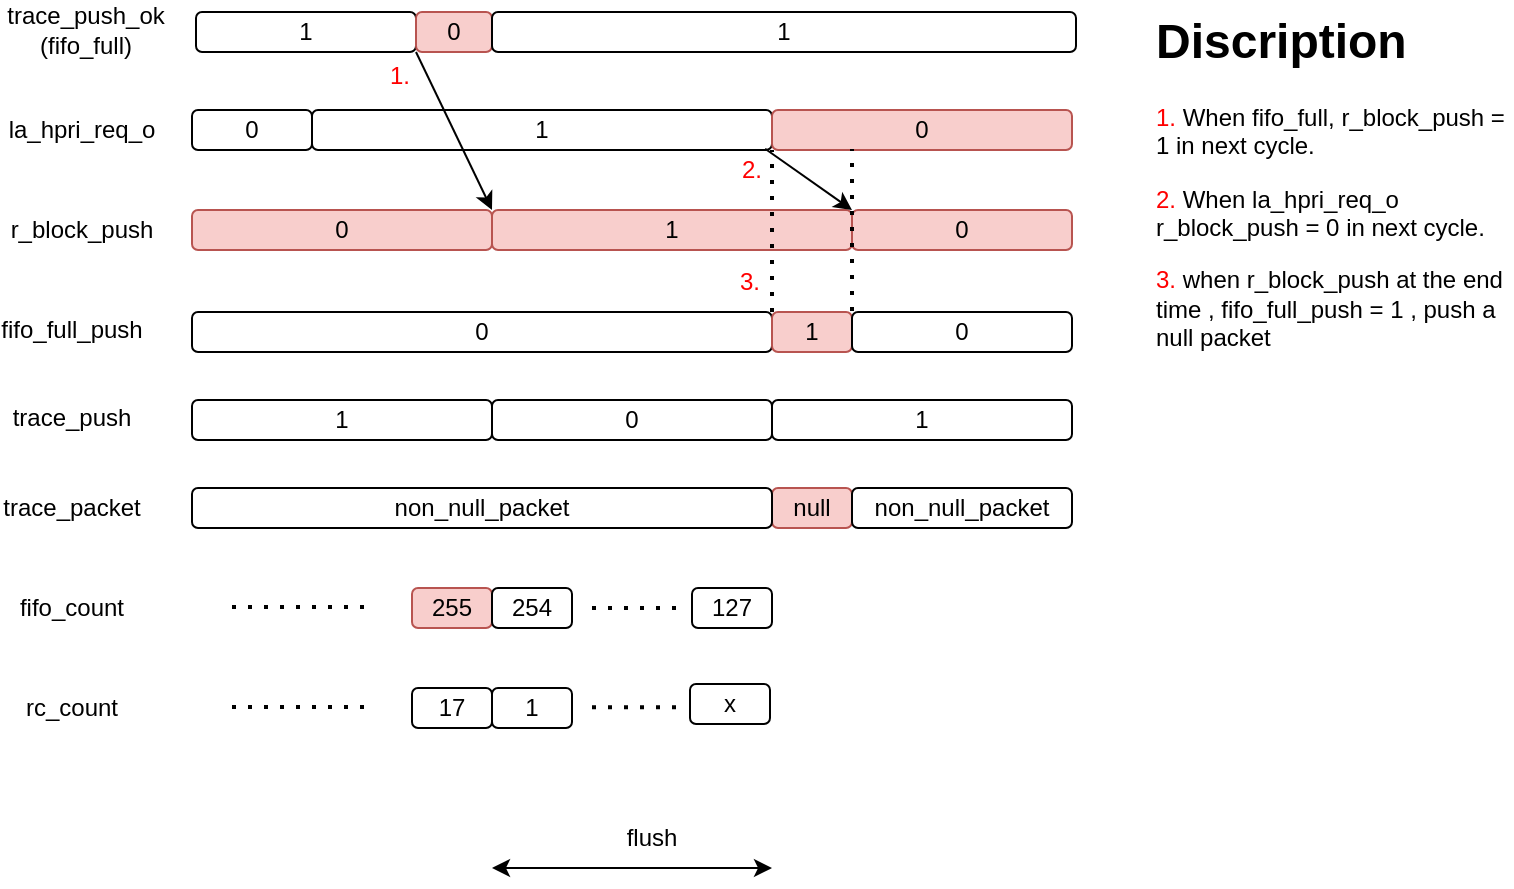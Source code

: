 <mxfile version="24.7.8">
  <diagram name="第 1 页" id="PkPV1OZMY7ycfheZ3SkU">
    <mxGraphModel dx="830" dy="456" grid="1" gridSize="10" guides="1" tooltips="1" connect="1" arrows="1" fold="1" page="1" pageScale="1" pageWidth="827" pageHeight="1169" math="0" shadow="0">
      <root>
        <mxCell id="0" />
        <mxCell id="1" parent="0" />
        <mxCell id="ULnKfo1_bliNPHCNHlr4-1" value="null" style="rounded=1;whiteSpace=wrap;html=1;fillColor=#f8cecc;strokeColor=#b85450;" vertex="1" parent="1">
          <mxGeometry x="420" y="274" width="40" height="20" as="geometry" />
        </mxCell>
        <mxCell id="ULnKfo1_bliNPHCNHlr4-3" value="non_null_packet" style="rounded=1;whiteSpace=wrap;html=1;" vertex="1" parent="1">
          <mxGeometry x="130" y="274" width="290" height="20" as="geometry" />
        </mxCell>
        <mxCell id="ULnKfo1_bliNPHCNHlr4-4" value="255" style="rounded=1;whiteSpace=wrap;html=1;fillColor=#f8cecc;strokeColor=#b85450;" vertex="1" parent="1">
          <mxGeometry x="240" y="324" width="40" height="20" as="geometry" />
        </mxCell>
        <mxCell id="ULnKfo1_bliNPHCNHlr4-5" value="17" style="rounded=1;whiteSpace=wrap;html=1;" vertex="1" parent="1">
          <mxGeometry x="240" y="374" width="40" height="20" as="geometry" />
        </mxCell>
        <mxCell id="ULnKfo1_bliNPHCNHlr4-6" value="1" style="rounded=1;whiteSpace=wrap;html=1;" vertex="1" parent="1">
          <mxGeometry x="280" y="374" width="40" height="20" as="geometry" />
        </mxCell>
        <mxCell id="ULnKfo1_bliNPHCNHlr4-7" value="rc_count" style="text;html=1;align=center;verticalAlign=middle;whiteSpace=wrap;rounded=0;" vertex="1" parent="1">
          <mxGeometry x="40" y="369" width="60" height="30" as="geometry" />
        </mxCell>
        <mxCell id="ULnKfo1_bliNPHCNHlr4-8" value="fifo_count" style="text;html=1;align=center;verticalAlign=middle;whiteSpace=wrap;rounded=0;" vertex="1" parent="1">
          <mxGeometry x="40" y="319" width="60" height="30" as="geometry" />
        </mxCell>
        <mxCell id="ULnKfo1_bliNPHCNHlr4-9" value="trace_packet" style="text;html=1;align=center;verticalAlign=middle;whiteSpace=wrap;rounded=0;" vertex="1" parent="1">
          <mxGeometry x="40" y="269" width="60" height="30" as="geometry" />
        </mxCell>
        <mxCell id="ULnKfo1_bliNPHCNHlr4-10" value="" style="endArrow=none;dashed=1;html=1;dashPattern=1 3;strokeWidth=2;rounded=0;" edge="1" parent="1">
          <mxGeometry width="50" height="50" relative="1" as="geometry">
            <mxPoint x="150" y="383.5" as="sourcePoint" />
            <mxPoint x="220" y="383.5" as="targetPoint" />
          </mxGeometry>
        </mxCell>
        <mxCell id="ULnKfo1_bliNPHCNHlr4-11" value="" style="endArrow=none;dashed=1;html=1;dashPattern=1 3;strokeWidth=2;rounded=0;" edge="1" parent="1">
          <mxGeometry width="50" height="50" relative="1" as="geometry">
            <mxPoint x="150" y="333.5" as="sourcePoint" />
            <mxPoint x="220" y="333.5" as="targetPoint" />
          </mxGeometry>
        </mxCell>
        <mxCell id="ULnKfo1_bliNPHCNHlr4-12" value="254" style="rounded=1;whiteSpace=wrap;html=1;" vertex="1" parent="1">
          <mxGeometry x="280" y="324" width="40" height="20" as="geometry" />
        </mxCell>
        <mxCell id="ULnKfo1_bliNPHCNHlr4-13" value="" style="endArrow=classic;startArrow=classic;html=1;rounded=0;" edge="1" parent="1">
          <mxGeometry width="50" height="50" relative="1" as="geometry">
            <mxPoint x="280" y="464" as="sourcePoint" />
            <mxPoint x="420" y="464" as="targetPoint" />
          </mxGeometry>
        </mxCell>
        <mxCell id="ULnKfo1_bliNPHCNHlr4-15" value="flush" style="text;html=1;align=center;verticalAlign=middle;whiteSpace=wrap;rounded=0;" vertex="1" parent="1">
          <mxGeometry x="330" y="434" width="60" height="30" as="geometry" />
        </mxCell>
        <mxCell id="ULnKfo1_bliNPHCNHlr4-16" value="non_null_packet" style="rounded=1;whiteSpace=wrap;html=1;" vertex="1" parent="1">
          <mxGeometry x="460" y="274" width="110" height="20" as="geometry" />
        </mxCell>
        <mxCell id="ULnKfo1_bliNPHCNHlr4-17" value="127" style="rounded=1;whiteSpace=wrap;html=1;" vertex="1" parent="1">
          <mxGeometry x="380" y="324" width="40" height="20" as="geometry" />
        </mxCell>
        <mxCell id="ULnKfo1_bliNPHCNHlr4-18" value="" style="endArrow=none;dashed=1;html=1;dashPattern=1 3;strokeWidth=2;rounded=0;" edge="1" parent="1">
          <mxGeometry width="50" height="50" relative="1" as="geometry">
            <mxPoint x="330" y="334" as="sourcePoint" />
            <mxPoint x="373" y="334" as="targetPoint" />
          </mxGeometry>
        </mxCell>
        <mxCell id="ULnKfo1_bliNPHCNHlr4-20" value="" style="endArrow=none;dashed=1;html=1;dashPattern=1 3;strokeWidth=2;rounded=0;" edge="1" parent="1">
          <mxGeometry width="50" height="50" relative="1" as="geometry">
            <mxPoint x="330" y="383.58" as="sourcePoint" />
            <mxPoint x="373" y="383.58" as="targetPoint" />
          </mxGeometry>
        </mxCell>
        <mxCell id="ULnKfo1_bliNPHCNHlr4-21" value="x" style="rounded=1;whiteSpace=wrap;html=1;" vertex="1" parent="1">
          <mxGeometry x="379" y="372" width="40" height="20" as="geometry" />
        </mxCell>
        <mxCell id="ULnKfo1_bliNPHCNHlr4-22" value="trace_push" style="text;html=1;align=center;verticalAlign=middle;whiteSpace=wrap;rounded=0;" vertex="1" parent="1">
          <mxGeometry x="40" y="224" width="60" height="30" as="geometry" />
        </mxCell>
        <mxCell id="ULnKfo1_bliNPHCNHlr4-23" value="1" style="rounded=1;whiteSpace=wrap;html=1;" vertex="1" parent="1">
          <mxGeometry x="130" y="230" width="150" height="20" as="geometry" />
        </mxCell>
        <mxCell id="ULnKfo1_bliNPHCNHlr4-24" value="0" style="rounded=1;whiteSpace=wrap;html=1;" vertex="1" parent="1">
          <mxGeometry x="280" y="230" width="140" height="20" as="geometry" />
        </mxCell>
        <mxCell id="ULnKfo1_bliNPHCNHlr4-25" value="1" style="rounded=1;whiteSpace=wrap;html=1;" vertex="1" parent="1">
          <mxGeometry x="420" y="230" width="150" height="20" as="geometry" />
        </mxCell>
        <mxCell id="ULnKfo1_bliNPHCNHlr4-26" value="r_block_push" style="text;html=1;align=center;verticalAlign=middle;whiteSpace=wrap;rounded=0;" vertex="1" parent="1">
          <mxGeometry x="40" y="130" width="70" height="30" as="geometry" />
        </mxCell>
        <mxCell id="ULnKfo1_bliNPHCNHlr4-28" value="0" style="rounded=1;whiteSpace=wrap;html=1;fillColor=#f8cecc;strokeColor=#b85450;" vertex="1" parent="1">
          <mxGeometry x="130" y="135" width="150" height="20" as="geometry" />
        </mxCell>
        <mxCell id="ULnKfo1_bliNPHCNHlr4-29" value="1" style="rounded=1;whiteSpace=wrap;html=1;fillColor=#f8cecc;strokeColor=#b85450;" vertex="1" parent="1">
          <mxGeometry x="280" y="135" width="180" height="20" as="geometry" />
        </mxCell>
        <mxCell id="ULnKfo1_bliNPHCNHlr4-30" value="0" style="rounded=1;whiteSpace=wrap;html=1;fillColor=#f8cecc;strokeColor=#b85450;" vertex="1" parent="1">
          <mxGeometry x="460" y="135" width="110" height="20" as="geometry" />
        </mxCell>
        <mxCell id="ULnKfo1_bliNPHCNHlr4-31" value="la_hpri_req_o" style="text;html=1;align=center;verticalAlign=middle;whiteSpace=wrap;rounded=0;" vertex="1" parent="1">
          <mxGeometry x="40" y="80" width="70" height="30" as="geometry" />
        </mxCell>
        <mxCell id="ULnKfo1_bliNPHCNHlr4-32" value="0" style="rounded=1;whiteSpace=wrap;html=1;" vertex="1" parent="1">
          <mxGeometry x="130" y="85" width="60" height="20" as="geometry" />
        </mxCell>
        <mxCell id="ULnKfo1_bliNPHCNHlr4-33" value="1" style="rounded=1;whiteSpace=wrap;html=1;" vertex="1" parent="1">
          <mxGeometry x="190" y="85" width="230" height="20" as="geometry" />
        </mxCell>
        <mxCell id="ULnKfo1_bliNPHCNHlr4-34" value="0" style="rounded=1;whiteSpace=wrap;html=1;fillColor=#f8cecc;strokeColor=#b85450;" vertex="1" parent="1">
          <mxGeometry x="420" y="85" width="150" height="20" as="geometry" />
        </mxCell>
        <mxCell id="ULnKfo1_bliNPHCNHlr4-35" value="trace_push_ok&lt;div&gt;(fifo_full)&lt;/div&gt;" style="text;html=1;align=center;verticalAlign=middle;whiteSpace=wrap;rounded=0;" vertex="1" parent="1">
          <mxGeometry x="47" y="30" width="60" height="30" as="geometry" />
        </mxCell>
        <mxCell id="ULnKfo1_bliNPHCNHlr4-36" value="1" style="rounded=1;whiteSpace=wrap;html=1;" vertex="1" parent="1">
          <mxGeometry x="132" y="36" width="110" height="20" as="geometry" />
        </mxCell>
        <mxCell id="ULnKfo1_bliNPHCNHlr4-37" value="0" style="rounded=1;whiteSpace=wrap;html=1;fillColor=#f8cecc;strokeColor=#b85450;" vertex="1" parent="1">
          <mxGeometry x="242" y="36" width="38" height="20" as="geometry" />
        </mxCell>
        <mxCell id="ULnKfo1_bliNPHCNHlr4-38" value="1" style="rounded=1;whiteSpace=wrap;html=1;" vertex="1" parent="1">
          <mxGeometry x="280" y="36" width="292" height="20" as="geometry" />
        </mxCell>
        <mxCell id="ULnKfo1_bliNPHCNHlr4-39" value="fifo_full_push" style="text;html=1;align=center;verticalAlign=middle;whiteSpace=wrap;rounded=0;" vertex="1" parent="1">
          <mxGeometry x="40" y="180" width="60" height="30" as="geometry" />
        </mxCell>
        <mxCell id="ULnKfo1_bliNPHCNHlr4-41" value="0" style="rounded=1;whiteSpace=wrap;html=1;" vertex="1" parent="1">
          <mxGeometry x="130" y="186" width="290" height="20" as="geometry" />
        </mxCell>
        <mxCell id="ULnKfo1_bliNPHCNHlr4-42" value="1" style="rounded=1;whiteSpace=wrap;html=1;fillColor=#f8cecc;strokeColor=#b85450;" vertex="1" parent="1">
          <mxGeometry x="420" y="186" width="40" height="20" as="geometry" />
        </mxCell>
        <mxCell id="ULnKfo1_bliNPHCNHlr4-43" value="" style="endArrow=classic;html=1;rounded=0;exitX=1;exitY=1;exitDx=0;exitDy=0;entryX=1;entryY=0;entryDx=0;entryDy=0;" edge="1" parent="1" source="ULnKfo1_bliNPHCNHlr4-36" target="ULnKfo1_bliNPHCNHlr4-28">
          <mxGeometry width="50" height="50" relative="1" as="geometry">
            <mxPoint x="280" y="220" as="sourcePoint" />
            <mxPoint x="280" y="130" as="targetPoint" />
          </mxGeometry>
        </mxCell>
        <mxCell id="ULnKfo1_bliNPHCNHlr4-44" value="" style="endArrow=classic;html=1;rounded=0;entryX=1;entryY=0;entryDx=0;entryDy=0;exitX=0.985;exitY=0.97;exitDx=0;exitDy=0;exitPerimeter=0;" edge="1" parent="1" source="ULnKfo1_bliNPHCNHlr4-33" target="ULnKfo1_bliNPHCNHlr4-29">
          <mxGeometry width="50" height="50" relative="1" as="geometry">
            <mxPoint x="420" y="100" as="sourcePoint" />
            <mxPoint x="458" y="180" as="targetPoint" />
          </mxGeometry>
        </mxCell>
        <mxCell id="ULnKfo1_bliNPHCNHlr4-45" value="0" style="rounded=1;whiteSpace=wrap;html=1;" vertex="1" parent="1">
          <mxGeometry x="460" y="186" width="110" height="20" as="geometry" />
        </mxCell>
        <mxCell id="ULnKfo1_bliNPHCNHlr4-46" value="" style="endArrow=none;dashed=1;html=1;dashPattern=1 3;strokeWidth=2;rounded=0;entryX=0;entryY=1;entryDx=0;entryDy=0;exitX=0;exitY=0;exitDx=0;exitDy=0;" edge="1" parent="1" source="ULnKfo1_bliNPHCNHlr4-42" target="ULnKfo1_bliNPHCNHlr4-34">
          <mxGeometry width="50" height="50" relative="1" as="geometry">
            <mxPoint x="350" y="230" as="sourcePoint" />
            <mxPoint x="420" y="120" as="targetPoint" />
          </mxGeometry>
        </mxCell>
        <mxCell id="ULnKfo1_bliNPHCNHlr4-47" value="" style="endArrow=none;dashed=1;html=1;dashPattern=1 3;strokeWidth=2;rounded=0;entryX=0;entryY=1;entryDx=0;entryDy=0;exitX=0;exitY=0;exitDx=0;exitDy=0;" edge="1" parent="1">
          <mxGeometry width="50" height="50" relative="1" as="geometry">
            <mxPoint x="460" y="185.5" as="sourcePoint" />
            <mxPoint x="460" y="104.5" as="targetPoint" />
          </mxGeometry>
        </mxCell>
        <mxCell id="ULnKfo1_bliNPHCNHlr4-48" value="&lt;h1 style=&quot;margin-top: 0px;&quot;&gt;Discription&lt;/h1&gt;&lt;p&gt;&lt;font color=&quot;#ff0000&quot;&gt;1.&lt;/font&gt; When fifo_full, r_block_push = 1 in next cycle.&lt;/p&gt;&lt;p&gt;&lt;font color=&quot;#ff0000&quot;&gt;2.&lt;/font&gt; When la_hpri_req_o r_block_push = 0 in next cycle.&lt;/p&gt;&lt;p&gt;&lt;font color=&quot;#ff0000&quot;&gt;3.&lt;/font&gt; when r_block_push at the end time , fifo_full_push = 1 , push a null packet&lt;/p&gt;&lt;p&gt;&lt;br&gt;&lt;/p&gt;" style="text;html=1;whiteSpace=wrap;overflow=hidden;rounded=0;" vertex="1" parent="1">
          <mxGeometry x="610" y="30" width="180" height="370" as="geometry" />
        </mxCell>
        <mxCell id="ULnKfo1_bliNPHCNHlr4-51" value="&lt;font color=&quot;#ff0000&quot;&gt;1.&lt;/font&gt;" style="text;html=1;align=center;verticalAlign=middle;whiteSpace=wrap;rounded=0;" vertex="1" parent="1">
          <mxGeometry x="204" y="53" width="60" height="30" as="geometry" />
        </mxCell>
        <mxCell id="ULnKfo1_bliNPHCNHlr4-52" value="&lt;font color=&quot;#ff0000&quot;&gt;2.&lt;/font&gt;" style="text;html=1;align=center;verticalAlign=middle;whiteSpace=wrap;rounded=0;" vertex="1" parent="1">
          <mxGeometry x="380" y="100" width="60" height="30" as="geometry" />
        </mxCell>
        <mxCell id="ULnKfo1_bliNPHCNHlr4-53" value="&lt;font color=&quot;#ff0000&quot;&gt;3.&lt;/font&gt;" style="text;html=1;align=center;verticalAlign=middle;whiteSpace=wrap;rounded=0;" vertex="1" parent="1">
          <mxGeometry x="379" y="156" width="60" height="30" as="geometry" />
        </mxCell>
      </root>
    </mxGraphModel>
  </diagram>
</mxfile>
